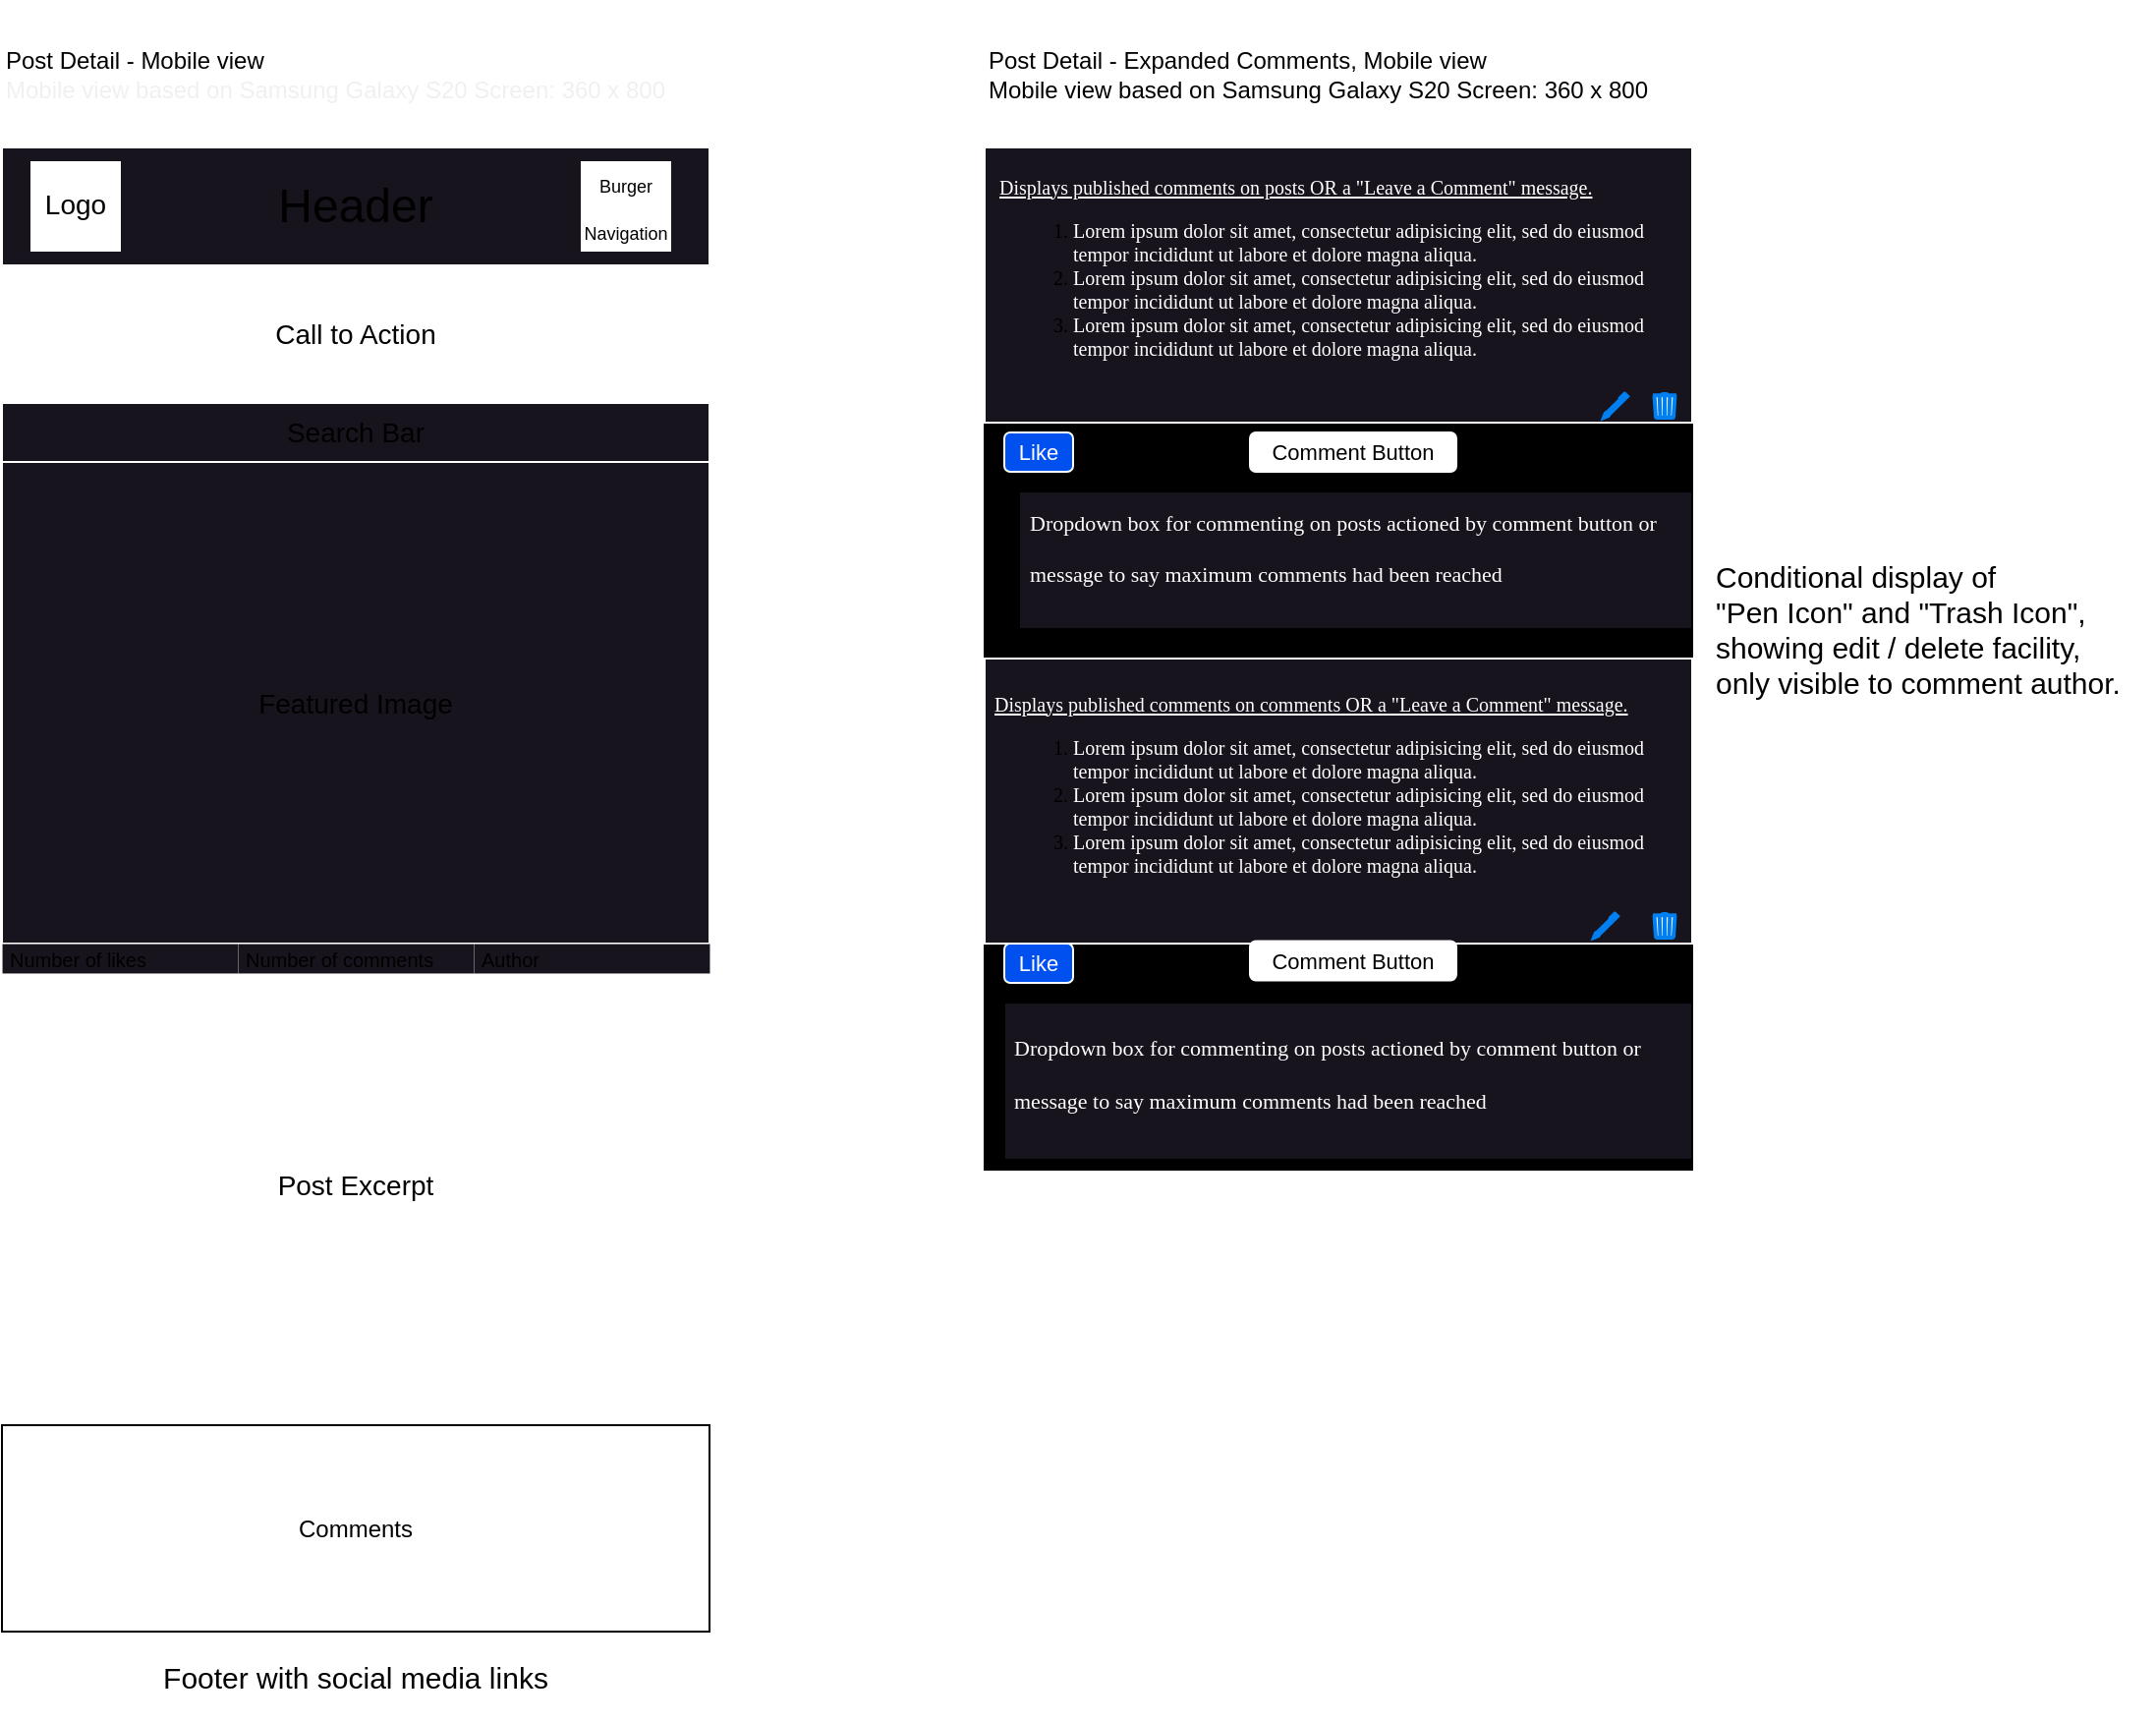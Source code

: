 <mxfile>
    <diagram id="5pHp6l1Uz-cJNWnu8SsC" name="Page-1">
        <mxGraphModel dx="2977" dy="933" grid="1" gridSize="5" guides="1" tooltips="1" connect="1" arrows="1" fold="1" page="1" pageScale="1" pageWidth="1169" pageHeight="827" math="0" shadow="0">
            <root>
                <mxCell id="0"/>
                <mxCell id="1" parent="0"/>
                <mxCell id="16" value="" style="rounded=0;whiteSpace=wrap;html=1;verticalAlign=bottom;movable=1;resizable=1;rotatable=1;deletable=1;editable=1;connectable=1;fillColor=#000000;strokeColor=#FFFFFF;" parent="1" vertex="1">
                    <mxGeometry x="-1100" y="80" width="360" height="800" as="geometry"/>
                </mxCell>
                <mxCell id="17" value="Call to Action" style="rounded=0;whiteSpace=wrap;html=1;fontSize=14;movable=1;resizable=1;rotatable=1;deletable=1;editable=1;connectable=1;strokeColor=#FFFFFF;" parent="1" vertex="1">
                    <mxGeometry x="-1100" y="140" width="360" height="70" as="geometry"/>
                </mxCell>
                <mxCell id="18" value="&lt;font style=&quot;font-size: 15px;&quot;&gt;Footer with social media links&lt;/font&gt;" style="rounded=0;whiteSpace=wrap;html=1;fontSize=15;movable=1;resizable=1;rotatable=1;deletable=1;editable=1;connectable=1;strokeColor=#FFFFFF;" parent="1" vertex="1">
                    <mxGeometry x="-1100" y="835" width="360" height="45" as="geometry"/>
                </mxCell>
                <mxCell id="19" value="Header" style="rounded=0;whiteSpace=wrap;html=1;fontSize=24;fillColor=#18141D;movable=1;resizable=1;rotatable=1;deletable=1;editable=1;connectable=1;strokeColor=#FFFFFF;flipV=1;" parent="1" vertex="1">
                    <mxGeometry x="-1100" y="80" width="360" height="60" as="geometry"/>
                </mxCell>
                <mxCell id="20" value="&lt;font style=&quot;font-size: 9px;&quot;&gt;Burger Navigation&lt;/font&gt;" style="whiteSpace=wrap;html=1;aspect=fixed;fontSize=20;verticalAlign=bottom;gradientColor=none;fillColor=default;strokeWidth=1;horizontal=1;labelPosition=center;verticalLabelPosition=middle;align=center;movable=1;resizable=1;rotatable=1;deletable=1;editable=1;connectable=1;fontFamily=Helvetica;strokeColor=#FFFFFF;spacing=1;flipV=1;" parent="1" vertex="1">
                    <mxGeometry x="-805" y="87.5" width="45" height="45" as="geometry"/>
                </mxCell>
                <mxCell id="21" value="&lt;font style=&quot;font-size: 14px;&quot;&gt;Logo&lt;/font&gt;" style="whiteSpace=wrap;html=1;aspect=fixed;fontSize=24;verticalAlign=bottom;gradientColor=none;fillColor=default;strokeWidth=1;horizontal=1;labelPosition=center;verticalLabelPosition=middle;align=center;movable=1;resizable=1;rotatable=1;deletable=1;editable=1;connectable=1;strokeColor=#FFFFFF;spacing=12;flipV=1;" parent="1" vertex="1">
                    <mxGeometry x="-1085" y="87.5" width="45" height="45" as="geometry"/>
                </mxCell>
                <mxCell id="22" value="&lt;font style=&quot;font-size: 14px;&quot;&gt;Post Excerpt&lt;/font&gt;" style="rounded=0;whiteSpace=wrap;html=1;strokeColor=#FFFFFF;fontFamily=Helvetica;fontSize=11;fontColor=default;fillColor=default;movable=1;resizable=1;rotatable=1;deletable=1;editable=1;connectable=1;" parent="1" vertex="1">
                    <mxGeometry x="-1100" y="485" width="360" height="245" as="geometry"/>
                </mxCell>
                <mxCell id="25" value="&lt;font style=&quot;font-size: 14px;&quot;&gt;Featured Image&lt;/font&gt;" style="rounded=0;whiteSpace=wrap;html=1;fillColor=#18141D;strokeColor=#FFFFFF;movable=1;resizable=1;rotatable=1;deletable=1;editable=1;connectable=1;" parent="1" vertex="1">
                    <mxGeometry x="-1100" y="240" width="360" height="245" as="geometry"/>
                </mxCell>
                <mxCell id="26" value="Author" style="rounded=0;whiteSpace=wrap;html=1;strokeColor=#FFFFFF;strokeWidth=0;fontSize=10;fillColor=#18141D;align=left;spacingLeft=2;verticalAlign=middle;movable=1;resizable=1;rotatable=1;deletable=1;editable=1;connectable=1;" parent="1" vertex="1">
                    <mxGeometry x="-860" y="485" width="120" height="15" as="geometry"/>
                </mxCell>
                <mxCell id="27" value="Number of likes" style="rounded=0;whiteSpace=wrap;html=1;strokeColor=#FFFFFF;strokeWidth=0;fontSize=10;fillColor=#18141D;align=left;spacingLeft=2;verticalAlign=middle;movable=1;resizable=1;rotatable=1;deletable=1;editable=1;connectable=1;" parent="1" vertex="1">
                    <mxGeometry x="-1100" y="485" width="120" height="15" as="geometry"/>
                </mxCell>
                <mxCell id="28" value="Number of comments" style="rounded=0;whiteSpace=wrap;html=1;strokeColor=#FFFFFF;strokeWidth=0;fontSize=10;fillColor=#18141D;align=left;spacingLeft=2;verticalAlign=middle;movable=1;resizable=1;rotatable=1;deletable=1;editable=1;connectable=1;" parent="1" vertex="1">
                    <mxGeometry x="-980" y="485" width="120" height="15" as="geometry"/>
                </mxCell>
                <mxCell id="29" value="&lt;font style=&quot;font-size: 14px;&quot;&gt;Search Bar&lt;/font&gt;" style="rounded=0;whiteSpace=wrap;html=1;strokeColor=#FFFFFF;fontSize=9;fillColor=#18141D;movable=1;resizable=1;rotatable=1;deletable=1;editable=1;connectable=1;" parent="1" vertex="1">
                    <mxGeometry x="-1100" y="210" width="360" height="30" as="geometry"/>
                </mxCell>
                <mxCell id="32" value="Comments" style="rounded=0;whiteSpace=wrap;html=1;movable=1;resizable=1;rotatable=1;deletable=1;editable=1;connectable=1;" parent="1" vertex="1">
                    <mxGeometry x="-1100" y="730" width="360" height="105" as="geometry"/>
                </mxCell>
                <mxCell id="34" value="" style="rounded=0;whiteSpace=wrap;html=1;fillColor=#000000;fontSize=15;movable=0;resizable=0;rotatable=0;deletable=0;editable=0;connectable=0;strokeWidth=1;" parent="1" vertex="1">
                    <mxGeometry x="-600" y="80" width="360" height="520" as="geometry"/>
                </mxCell>
                <mxCell id="50" value="&lt;div style=&quot;font-size: 10px;&quot;&gt;&lt;font color=&quot;#ffffff&quot; style=&quot;font-size: 10px;&quot;&gt;&lt;br&gt;&lt;/font&gt;&lt;/div&gt;&lt;div style=&quot;font-size: 10px;&quot;&gt;&lt;font color=&quot;#ffffff&quot; style=&quot;font-size: 10px;&quot;&gt;&amp;nbsp;&lt;u style=&quot;font-size: 10px;&quot;&gt;Displays published comments on posts OR a &quot;Leave a Comment&quot; message.&lt;/u&gt;&lt;/font&gt;&lt;/div&gt;&lt;p style=&quot;font-size: 10px;&quot;&gt;&lt;/p&gt;&lt;ol style=&quot;font-size: 10px;&quot;&gt;&lt;li style=&quot;font-size: 10px;&quot;&gt;&lt;font color=&quot;#ffffff&quot; style=&quot;font-size: 10px;&quot;&gt;Lorem ipsum dolor sit amet, consectetur adipisicing elit, sed do eiusmod tempor incididunt ut labore et dolore magna aliqua.&lt;/font&gt;&lt;/li&gt;&lt;li style=&quot;font-size: 10px;&quot;&gt;&lt;font style=&quot;font-size: 10px;&quot; color=&quot;#ffffff&quot;&gt;Lorem ipsum dolor sit amet, consectetur adipisicing elit, sed do eiusmod tempor incididunt ut labore et dolore magna aliqua.&lt;/font&gt;&lt;/li&gt;&lt;li style=&quot;font-size: 10px;&quot;&gt;&lt;font style=&quot;font-size: 10px;&quot; color=&quot;#ffffff&quot;&gt;Lorem ipsum dolor sit amet, consectetur adipisicing elit, sed do eiusmod tempor incididunt ut labore et dolore magna aliqua.&lt;/font&gt;&lt;/li&gt;&lt;/ol&gt;&lt;p style=&quot;font-size: 10px;&quot;&gt;&lt;/p&gt;" style="text;html=1;strokeColor=#FFFFFF;fillColor=#18141D;spacing=5;spacingTop=-20;whiteSpace=wrap;overflow=hidden;rounded=0;strokeWidth=1;fontSize=10;verticalAlign=middle;fontFamily=Comic Sans MS;movable=0;resizable=0;rotatable=0;deletable=0;editable=0;connectable=0;align=left;" parent="1" vertex="1">
                    <mxGeometry x="-600" y="80" width="360" height="140" as="geometry"/>
                </mxCell>
                <mxCell id="51" value="&lt;font style=&quot;font-size: 11px;&quot;&gt;Like&lt;/font&gt;" style="rounded=1;whiteSpace=wrap;html=1;strokeColor=#FFFFFF;strokeWidth=1;fontSize=11;fillColor=#0050ef;fontColor=#ffffff;verticalAlign=middle;movable=0;resizable=0;rotatable=0;deletable=0;editable=0;connectable=0;" parent="1" vertex="1">
                    <mxGeometry x="-590" y="225" width="35" height="20" as="geometry"/>
                </mxCell>
                <mxCell id="52" value="&lt;font style=&quot;font-size: 9px;&quot;&gt;Likes Count&lt;/font&gt;" style="text;html=1;strokeColor=none;fillColor=none;align=center;verticalAlign=middle;whiteSpace=wrap;rounded=0;strokeWidth=1;fontSize=15;movable=0;resizable=0;rotatable=0;deletable=0;editable=0;connectable=0;" parent="1" vertex="1">
                    <mxGeometry x="-540" y="225" width="55" height="22.5" as="geometry"/>
                </mxCell>
                <mxCell id="53" value="Comment Button" style="rounded=1;whiteSpace=wrap;html=1;strokeColor=#FFFFFF;strokeWidth=1;fontSize=11;movable=0;resizable=0;rotatable=0;deletable=0;editable=0;connectable=0;" parent="1" vertex="1">
                    <mxGeometry x="-465" y="225" width="105" height="20" as="geometry"/>
                </mxCell>
                <mxCell id="56" value="&lt;div style=&quot;font-size: 10px;&quot;&gt;&lt;font color=&quot;#ffffff&quot; style=&quot;font-size: 10px;&quot;&gt;&lt;u style=&quot;font-size: 10px;&quot;&gt;&lt;br&gt;&lt;/u&gt;&lt;/font&gt;&lt;/div&gt;&lt;div style=&quot;font-size: 10px;&quot;&gt;&lt;font color=&quot;#ffffff&quot; style=&quot;font-size: 10px;&quot;&gt;&lt;u style=&quot;font-size: 10px;&quot;&gt;Displays published comments on comments OR a &quot;Leave a Comment&quot; message.&lt;/u&gt;&lt;/font&gt;&lt;/div&gt;&lt;p style=&quot;font-size: 10px;&quot;&gt;&lt;/p&gt;&lt;ol style=&quot;font-size: 10px;&quot;&gt;&lt;li style=&quot;font-size: 10px;&quot;&gt;&lt;font color=&quot;#ffffff&quot; style=&quot;font-size: 10px;&quot;&gt;Lorem ipsum dolor sit amet, consectetur adipisicing elit, sed do eiusmod tempor incididunt ut labore et dolore magna aliqua.&lt;/font&gt;&lt;/li&gt;&lt;li style=&quot;font-size: 10px;&quot;&gt;&lt;font style=&quot;font-size: 10px;&quot; color=&quot;#ffffff&quot;&gt;Lorem ipsum dolor sit amet, consectetur adipisicing elit, sed do eiusmod tempor incididunt ut labore et dolore magna aliqua.&lt;/font&gt;&lt;/li&gt;&lt;li style=&quot;font-size: 10px;&quot;&gt;&lt;font style=&quot;font-size: 10px;&quot; color=&quot;#ffffff&quot;&gt;Lorem ipsum dolor sit amet, consectetur adipisicing elit, sed do eiusmod tempor incididunt ut labore et dolore magna aliqua.&lt;/font&gt;&lt;/li&gt;&lt;/ol&gt;&lt;p style=&quot;font-size: 10px;&quot;&gt;&lt;/p&gt;" style="text;html=1;strokeColor=#FFFFFF;fillColor=#18141D;spacing=5;spacingTop=-20;whiteSpace=wrap;overflow=hidden;rounded=0;strokeWidth=1;fontSize=10;verticalAlign=middle;fontFamily=Comic Sans MS;movable=0;resizable=0;rotatable=0;deletable=0;editable=0;connectable=0;align=left;" parent="1" vertex="1">
                    <mxGeometry x="-600" y="340" width="360" height="145" as="geometry"/>
                </mxCell>
                <mxCell id="57" value="&lt;h1&gt;&lt;span style=&quot;color: rgb(255, 255, 255); font-family: &amp;quot;Comic Sans MS&amp;quot;; font-size: 11px; font-weight: 400;&quot;&gt;Dropdown box for commenting on posts actioned by comment button or message to say maximum comments had been reached&lt;/span&gt;&lt;br&gt;&lt;/h1&gt;" style="text;html=1;strokeColor=default;fillColor=#18141D;spacing=5;spacingTop=-20;whiteSpace=wrap;overflow=hidden;rounded=0;fontSize=11;verticalAlign=bottom;strokeWidth=1;movable=0;resizable=0;rotatable=0;deletable=0;editable=0;connectable=0;" parent="1" vertex="1">
                    <mxGeometry x="-582.5" y="255" width="342.5" height="70" as="geometry"/>
                </mxCell>
                <mxCell id="58" value="&lt;font style=&quot;font-size: 11px;&quot;&gt;Like&lt;/font&gt;" style="rounded=1;whiteSpace=wrap;html=1;strokeColor=#FFFFFF;strokeWidth=1;fontSize=11;fillColor=#0050ef;fontColor=#ffffff;verticalAlign=middle;movable=0;resizable=0;rotatable=0;deletable=0;editable=0;connectable=0;" parent="1" vertex="1">
                    <mxGeometry x="-590" y="485" width="35" height="20" as="geometry"/>
                </mxCell>
                <mxCell id="59" value="&lt;font style=&quot;font-size: 9px;&quot;&gt;Likes Count&lt;/font&gt;" style="text;html=1;strokeColor=none;fillColor=none;align=center;verticalAlign=middle;whiteSpace=wrap;rounded=0;strokeWidth=1;fontSize=15;movable=0;resizable=0;rotatable=0;deletable=0;editable=0;connectable=0;" parent="1" vertex="1">
                    <mxGeometry x="-544.5" y="483.75" width="65" height="22.5" as="geometry"/>
                </mxCell>
                <mxCell id="60" value="Comment Button" style="rounded=1;whiteSpace=wrap;html=1;strokeColor=#FFFFFF;strokeWidth=1;fontSize=11;movable=0;resizable=0;rotatable=0;deletable=0;editable=0;connectable=0;" parent="1" vertex="1">
                    <mxGeometry x="-465" y="483.75" width="105" height="20" as="geometry"/>
                </mxCell>
                <mxCell id="62" value="&lt;h1&gt;&lt;span style=&quot;color: rgb(255, 255, 255); font-family: &amp;quot;Comic Sans MS&amp;quot;; font-size: 11px; font-weight: 400;&quot;&gt;Dropdown box for commenting on posts actioned by comment button or message to say maximum comments had been reached&lt;/span&gt;&lt;br&gt;&lt;/h1&gt;" style="text;html=1;strokeColor=default;fillColor=#18141D;spacing=5;spacingTop=-20;whiteSpace=wrap;overflow=hidden;rounded=0;fontSize=11;verticalAlign=bottom;strokeWidth=1;movable=0;resizable=0;rotatable=0;deletable=0;editable=0;connectable=0;" parent="1" vertex="1">
                    <mxGeometry x="-590" y="515" width="350" height="80" as="geometry"/>
                </mxCell>
                <mxCell id="63" value="&lt;div style=&quot;&quot;&gt;&lt;br&gt;&lt;/div&gt;&lt;font style=&quot;font-size: 12px;&quot;&gt;&lt;div style=&quot;&quot;&gt;&lt;span style=&quot;&quot;&gt;Post Detail - Mobile view&lt;/span&gt;&lt;/div&gt;&lt;span style=&quot;border-color: rgb(0, 0, 0); color: rgb(240, 240, 240); font-family: Helvetica; font-style: normal; font-variant-ligatures: normal; font-variant-caps: normal; letter-spacing: normal; orphans: 2; text-indent: 0px; text-transform: none; widows: 2; word-spacing: 0px; -webkit-text-stroke-width: 0px; background-color: rgb(42, 37, 47);&quot;&gt;&lt;div style=&quot;&quot;&gt;Mobile view based on Samsung Galaxy S20 Screen: 360 x 800&lt;/div&gt;&lt;/span&gt;&lt;/font&gt;&lt;div style=&quot;&quot;&gt;&lt;br&gt;&lt;/div&gt;" style="text;html=1;align=left;verticalAlign=middle;resizable=1;points=[];autosize=1;strokeColor=none;fillColor=none;fontStyle=0;movable=1;rotatable=1;deletable=1;editable=1;connectable=1;" parent="1" vertex="1">
                    <mxGeometry x="-1100" y="5" width="355" height="75" as="geometry"/>
                </mxCell>
                <mxCell id="64" value="&lt;div style=&quot;font-size: 12px;&quot;&gt;&lt;span style=&quot;font-size: 12px; background-color: initial;&quot;&gt;Post Detail - Expanded Comments, Mobile view&lt;/span&gt;&lt;/div&gt;&lt;span style=&quot;font-size: 12px;&quot;&gt;Mobile view based on Samsung Galaxy S20 Screen: 360 x 800&lt;/span&gt;" style="text;html=1;align=left;verticalAlign=middle;resizable=0;points=[];autosize=1;strokeColor=none;fillColor=none;fontSize=12;fontStyle=0;movable=0;rotatable=0;deletable=0;editable=0;connectable=0;" parent="1" vertex="1">
                    <mxGeometry x="-600" y="5" width="355" height="75" as="geometry"/>
                </mxCell>
                <mxCell id="67" value="" style="html=1;verticalLabelPosition=bottom;align=center;labelBackgroundColor=#ffffff;verticalAlign=top;strokeWidth=2;strokeColor=#0080F0;shadow=0;dashed=0;shape=mxgraph.ios7.icons.pen;movable=0;resizable=0;rotatable=0;deletable=0;editable=0;connectable=0;" parent="1" vertex="1">
                    <mxGeometry x="-290" y="470" width="12" height="12" as="geometry"/>
                </mxCell>
                <mxCell id="68" value="" style="html=1;verticalLabelPosition=bottom;align=center;labelBackgroundColor=#ffffff;verticalAlign=top;strokeWidth=2;strokeColor=#0080F0;shadow=0;dashed=0;shape=mxgraph.ios7.icons.pen;fontSize=3;movable=0;resizable=0;rotatable=0;deletable=0;editable=0;connectable=0;" parent="1" vertex="1">
                    <mxGeometry x="-285" y="205.5" width="12" height="12" as="geometry"/>
                </mxCell>
                <mxCell id="70" value="&lt;font style=&quot;font-size: 15px;&quot;&gt;&lt;span style=&quot;&quot;&gt;Conditional display of&lt;/span&gt;&lt;br style=&quot;&quot;&gt;&lt;span style=&quot;&quot;&gt;&quot;Pen Icon&quot; and &quot;Trash Icon&quot;,&lt;/span&gt;&lt;br style=&quot;&quot;&gt;&lt;span style=&quot;&quot;&gt;showing edit / delete facility,&lt;/span&gt;&lt;br style=&quot;&quot;&gt;&lt;span style=&quot;&quot;&gt;only visible to comment author.&lt;/span&gt;&lt;/font&gt;" style="text;html=1;align=left;verticalAlign=middle;resizable=0;points=[];autosize=1;strokeColor=none;fillColor=none;movable=0;rotatable=0;deletable=0;editable=0;connectable=0;" vertex="1" parent="1">
                    <mxGeometry x="-230" y="280" width="225" height="90" as="geometry"/>
                </mxCell>
                <mxCell id="71" value="" style="html=1;verticalLabelPosition=bottom;align=center;labelBackgroundColor=#ffffff;verticalAlign=bottom;strokeWidth=2;strokeColor=#0080F0;shadow=0;dashed=0;shape=mxgraph.ios7.icons.trashcan;fontSize=4;movable=0;resizable=0;rotatable=0;deletable=0;editable=0;connectable=0;" vertex="1" parent="1">
                    <mxGeometry x="-260" y="205.5" width="12" height="12" as="geometry"/>
                </mxCell>
                <mxCell id="72" value="" style="html=1;verticalLabelPosition=bottom;align=center;labelBackgroundColor=#ffffff;verticalAlign=top;strokeWidth=2;strokeColor=#0080F0;shadow=0;dashed=0;shape=mxgraph.ios7.icons.trashcan;fontSize=4;movable=0;resizable=0;rotatable=0;deletable=0;editable=0;connectable=0;" vertex="1" parent="1">
                    <mxGeometry x="-260" y="470" width="12" height="12" as="geometry"/>
                </mxCell>
            </root>
        </mxGraphModel>
    </diagram>
</mxfile>